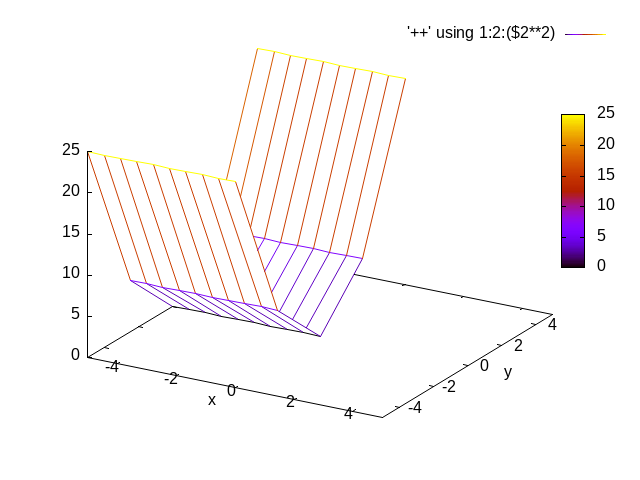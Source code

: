 #!/usr/bin/env gnuplot

## splot

set terminal png
set output 'splot-domain.png'

# Number of x and y samples.
set isosamples 10, 5

# Plotted domain.
# https://stackoverflow.com/questions/51529014/gnuplot-plot-range-different-from-axes-range/62728206#62728206
set urange [-5.0 : 0.0]
set vrange [-5.0 : 5.0]

# Visible domain.
set xrange [-5.0 : 5.0]
set yrange [-5.0 : 5.0]

# Just to make plot look nicer.
set hidden3d
set xyplane at 0
set xlabel 'x'
set ylabel 'y'

# palette adds color to the lines.
splot '++' using 1:2:($2**2) with lines palette
